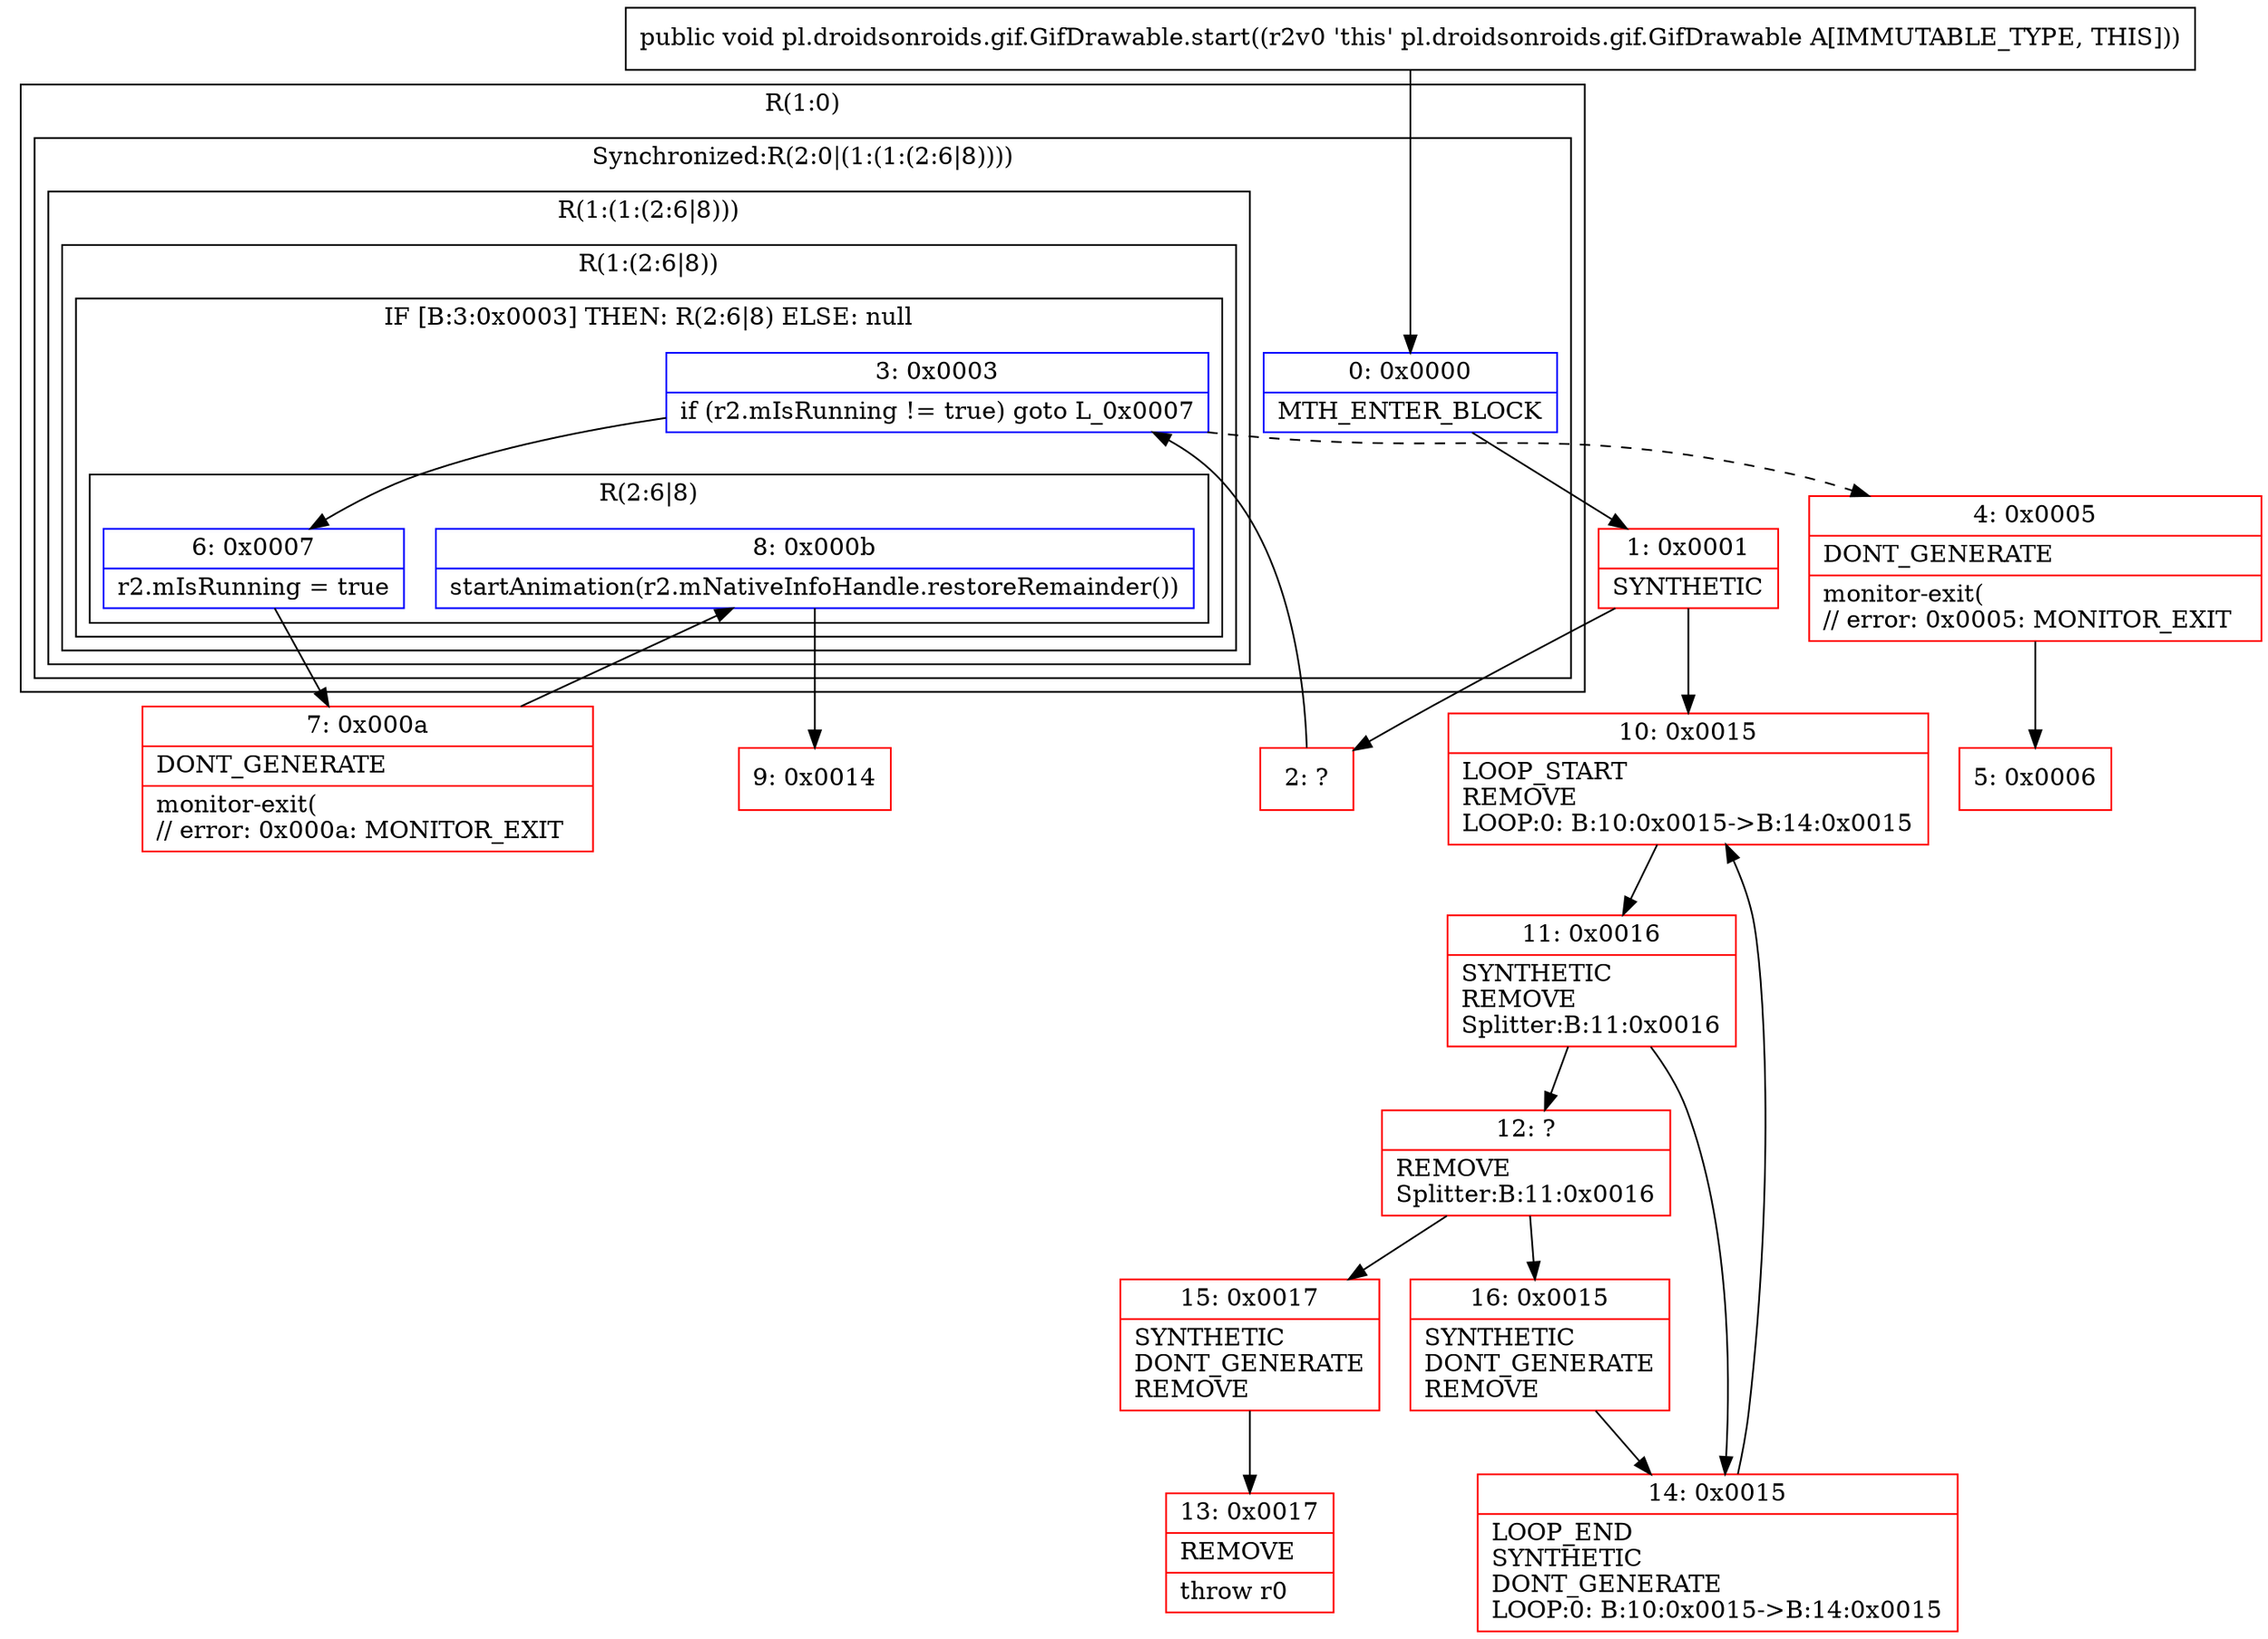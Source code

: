 digraph "CFG forpl.droidsonroids.gif.GifDrawable.start()V" {
subgraph cluster_Region_1083083922 {
label = "R(1:0)";
node [shape=record,color=blue];
subgraph cluster_SynchronizedRegion_1456314209 {
label = "Synchronized:R(2:0|(1:(1:(2:6|8))))";
node [shape=record,color=blue];
Node_0 [shape=record,label="{0\:\ 0x0000|MTH_ENTER_BLOCK\l}"];
subgraph cluster_Region_488250256 {
label = "R(1:(1:(2:6|8)))";
node [shape=record,color=blue];
subgraph cluster_Region_1957097516 {
label = "R(1:(2:6|8))";
node [shape=record,color=blue];
subgraph cluster_IfRegion_1081612342 {
label = "IF [B:3:0x0003] THEN: R(2:6|8) ELSE: null";
node [shape=record,color=blue];
Node_3 [shape=record,label="{3\:\ 0x0003|if (r2.mIsRunning != true) goto L_0x0007\l}"];
subgraph cluster_Region_2050288071 {
label = "R(2:6|8)";
node [shape=record,color=blue];
Node_6 [shape=record,label="{6\:\ 0x0007|r2.mIsRunning = true\l}"];
Node_8 [shape=record,label="{8\:\ 0x000b|startAnimation(r2.mNativeInfoHandle.restoreRemainder())\l}"];
}
}
}
}
}
}
Node_1 [shape=record,color=red,label="{1\:\ 0x0001|SYNTHETIC\l}"];
Node_2 [shape=record,color=red,label="{2\:\ ?}"];
Node_4 [shape=record,color=red,label="{4\:\ 0x0005|DONT_GENERATE\l|monitor\-exit(\l\/\/ error: 0x0005: MONITOR_EXIT  \l}"];
Node_5 [shape=record,color=red,label="{5\:\ 0x0006}"];
Node_7 [shape=record,color=red,label="{7\:\ 0x000a|DONT_GENERATE\l|monitor\-exit(\l\/\/ error: 0x000a: MONITOR_EXIT  \l}"];
Node_9 [shape=record,color=red,label="{9\:\ 0x0014}"];
Node_10 [shape=record,color=red,label="{10\:\ 0x0015|LOOP_START\lREMOVE\lLOOP:0: B:10:0x0015\-\>B:14:0x0015\l}"];
Node_11 [shape=record,color=red,label="{11\:\ 0x0016|SYNTHETIC\lREMOVE\lSplitter:B:11:0x0016\l}"];
Node_12 [shape=record,color=red,label="{12\:\ ?|REMOVE\lSplitter:B:11:0x0016\l}"];
Node_13 [shape=record,color=red,label="{13\:\ 0x0017|REMOVE\l|throw r0\l}"];
Node_14 [shape=record,color=red,label="{14\:\ 0x0015|LOOP_END\lSYNTHETIC\lDONT_GENERATE\lLOOP:0: B:10:0x0015\-\>B:14:0x0015\l}"];
Node_15 [shape=record,color=red,label="{15\:\ 0x0017|SYNTHETIC\lDONT_GENERATE\lREMOVE\l}"];
Node_16 [shape=record,color=red,label="{16\:\ 0x0015|SYNTHETIC\lDONT_GENERATE\lREMOVE\l}"];
MethodNode[shape=record,label="{public void pl.droidsonroids.gif.GifDrawable.start((r2v0 'this' pl.droidsonroids.gif.GifDrawable A[IMMUTABLE_TYPE, THIS])) }"];
MethodNode -> Node_0;
Node_0 -> Node_1;
Node_3 -> Node_4[style=dashed];
Node_3 -> Node_6;
Node_6 -> Node_7;
Node_8 -> Node_9;
Node_1 -> Node_2;
Node_1 -> Node_10;
Node_2 -> Node_3;
Node_4 -> Node_5;
Node_7 -> Node_8;
Node_10 -> Node_11;
Node_11 -> Node_12;
Node_11 -> Node_14;
Node_12 -> Node_15;
Node_12 -> Node_16;
Node_14 -> Node_10;
Node_15 -> Node_13;
Node_16 -> Node_14;
}

